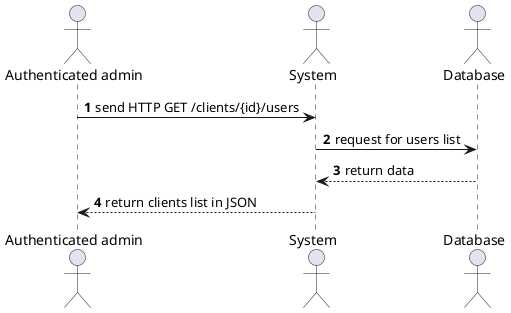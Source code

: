 @startuml
'https://plantuml.com/sequence-diagram

autonumber

actor "Authenticated admin" as admin
actor System                as system
actor Database              as db

admin  -> system  : send HTTP GET /clients/{id}/users
system -> db      : request for users list
system <-- db     : return data
admin  <-- system : return clients list in JSON

@enduml